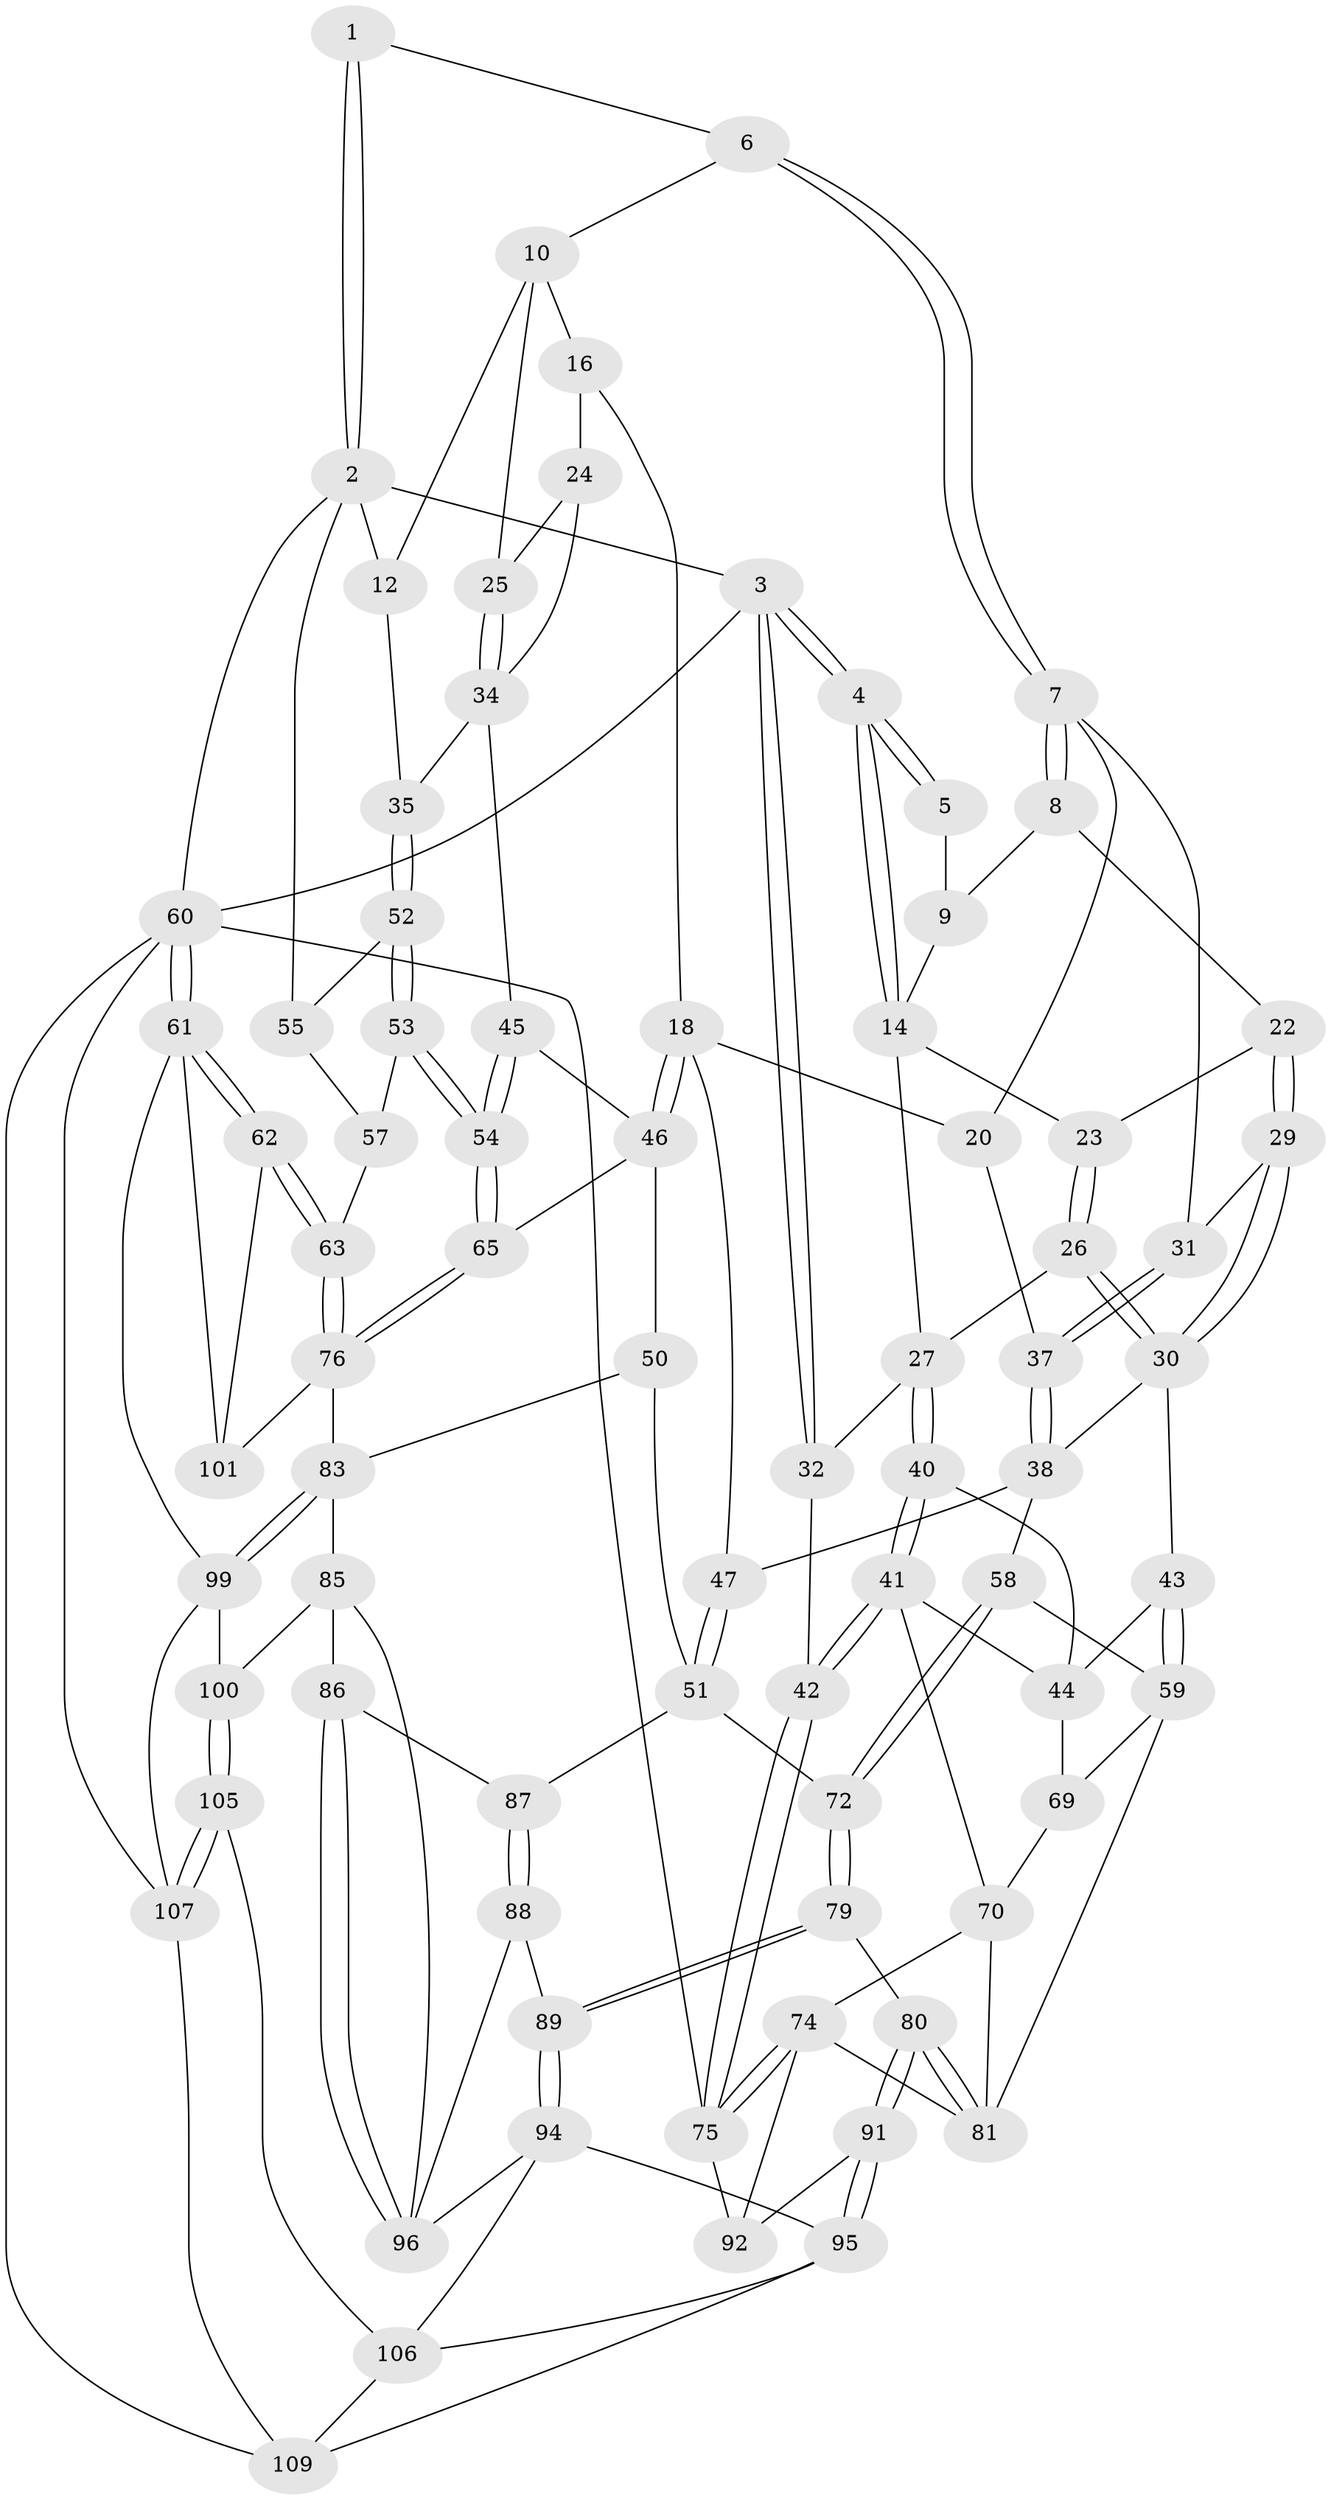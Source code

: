 // Generated by graph-tools (version 1.1) at 2025/24/03/03/25 07:24:39]
// undirected, 78 vertices, 177 edges
graph export_dot {
graph [start="1"]
  node [color=gray90,style=filled];
  1 [pos="+0.46984790566485474+0"];
  2 [pos="+1+0",super="+13"];
  3 [pos="+0+0"];
  4 [pos="+0+0"];
  5 [pos="+0.23188305080007757+0"];
  6 [pos="+0.4756019951221178+0"];
  7 [pos="+0.4329865341884537+0.0604960770825133",super="+21"];
  8 [pos="+0.30731749418045323+0.07448909233617376"];
  9 [pos="+0.2075077233324155+0.015806299670336525"];
  10 [pos="+0.6282594745921188+0.05059441441478578",super="+11"];
  12 [pos="+1+0"];
  14 [pos="+0.13348842682022014+0.07607461261745098",super="+15"];
  16 [pos="+0.6295136639321178+0.06781524279663359",super="+17"];
  18 [pos="+0.5994146673779205+0.2502040315900403",super="+19"];
  20 [pos="+0.5267224317878033+0.23099248403778025"];
  22 [pos="+0.2773266532692852+0.11375942228227919"];
  23 [pos="+0.20973212516773848+0.08127315636920787"];
  24 [pos="+0.7712457168588553+0.1193251635614928",super="+33"];
  25 [pos="+0.9181106889411348+0.018022591396565067"];
  26 [pos="+0.21492651850575611+0.19767272792042878"];
  27 [pos="+0.1462775499260036+0.20381653219506873",super="+28"];
  29 [pos="+0.27490146826414086+0.19452319504035256"];
  30 [pos="+0.24746411181115124+0.20944393084388335",super="+39"];
  31 [pos="+0.3122365812652668+0.19005969074919407"];
  32 [pos="+0+0.12583025723531124"];
  34 [pos="+0.8140102049604111+0.2567055875107028",super="+36"];
  35 [pos="+0.8479883562663055+0.33918505526331266"];
  37 [pos="+0.3768339835559691+0.24609735374919817"];
  38 [pos="+0.31387470850102056+0.35461564013180874",super="+48"];
  40 [pos="+0.07618124026473105+0.2503451993294047"];
  41 [pos="+0+0.2243403071367252",super="+67"];
  42 [pos="+0+0.21033019180181384"];
  43 [pos="+0.17422636730776495+0.3761969965205254"];
  44 [pos="+0.1704337597399966+0.3766050107517955",super="+66"];
  45 [pos="+0.7686245437256558+0.3752493195718731"];
  46 [pos="+0.7361335582640909+0.37549214700962696",super="+49"];
  47 [pos="+0.5122154425314731+0.36968754049671837"];
  50 [pos="+0.6028963181476578+0.5199542770207581"];
  51 [pos="+0.5455395144982177+0.5096225909146287",super="+71"];
  52 [pos="+0.8746879882378003+0.35107663216172014"];
  53 [pos="+0.830217497202207+0.4892111283401068"];
  54 [pos="+0.8220063701035032+0.49342795753037005"];
  55 [pos="+1+0.42276122100292296",super="+56"];
  57 [pos="+0.8429723907569183+0.4843122622125089",super="+64"];
  58 [pos="+0.32670144683483476+0.4791426505276573"];
  59 [pos="+0.28938902330185035+0.5208323169870229",super="+68"];
  60 [pos="+1+1",super="+78"];
  61 [pos="+1+1",super="+102"];
  62 [pos="+1+0.5940468685586814"];
  63 [pos="+1+0.48057253307970954"];
  65 [pos="+0.8040926013422782+0.5416817069200495"];
  69 [pos="+0.1341084926995153+0.508529561795418"];
  70 [pos="+0.05213112858766982+0.5532552708025905",super="+73"];
  72 [pos="+0.4945447214233538+0.5409723491071419"];
  74 [pos="+0+0.6853544803572416",super="+93"];
  75 [pos="+0+0.7331489847285766",super="+77"];
  76 [pos="+0.808017390554352+0.5806495451800038",super="+82"];
  79 [pos="+0.3702835510409028+0.6273538472503254"];
  80 [pos="+0.32608704831860374+0.6253935038659174"];
  81 [pos="+0.27514189377908344+0.5775954727697333",super="+90"];
  83 [pos="+0.7796677807258982+0.6407810683783923",super="+84"];
  85 [pos="+0.6265845473872039+0.6833859554555731",super="+98"];
  86 [pos="+0.5519072150951593+0.6687735146374796"];
  87 [pos="+0.5281471194473+0.6415688006973183"];
  88 [pos="+0.44635175456303583+0.7137186974635154"];
  89 [pos="+0.44296305069009195+0.7133303912837762"];
  91 [pos="+0.2902337162512567+0.8073265399431004"];
  92 [pos="+0.25867421342394636+0.7983271910189087"];
  94 [pos="+0.36243798946281547+0.7839819714898019",super="+104"];
  95 [pos="+0.29334699649352836+0.8105414830040462",super="+108"];
  96 [pos="+0.5519852573752094+0.7760937497120194",super="+97"];
  99 [pos="+0.7773537047667571+0.6681873301393796",super="+103"];
  100 [pos="+0.6851308743798868+0.7681657721318457"];
  101 [pos="+0.9804425194506432+0.6850689557149685"];
  105 [pos="+0.6762767105924758+0.8692267563178062"];
  106 [pos="+0.5470579904350678+0.8797865241148659",super="+110"];
  107 [pos="+0.7890998432822897+0.9299600322861968",super="+111"];
  109 [pos="+0.04930644540580906+1",super="+112"];
  1 -- 2;
  1 -- 2;
  1 -- 6;
  2 -- 3;
  2 -- 60;
  2 -- 12;
  2 -- 55;
  3 -- 4;
  3 -- 4;
  3 -- 32;
  3 -- 32;
  3 -- 60;
  4 -- 5;
  4 -- 5;
  4 -- 14;
  4 -- 14;
  5 -- 9;
  6 -- 7;
  6 -- 7;
  6 -- 10;
  7 -- 8;
  7 -- 8;
  7 -- 20;
  7 -- 31;
  8 -- 9;
  8 -- 22;
  9 -- 14;
  10 -- 16;
  10 -- 25;
  10 -- 12;
  12 -- 35;
  14 -- 27;
  14 -- 23;
  16 -- 24 [weight=2];
  16 -- 18;
  18 -- 46;
  18 -- 46;
  18 -- 20;
  18 -- 47;
  20 -- 37;
  22 -- 23;
  22 -- 29;
  22 -- 29;
  23 -- 26;
  23 -- 26;
  24 -- 25;
  24 -- 34;
  25 -- 34;
  25 -- 34;
  26 -- 27;
  26 -- 30;
  26 -- 30;
  27 -- 40;
  27 -- 40;
  27 -- 32;
  29 -- 30;
  29 -- 30;
  29 -- 31;
  30 -- 43;
  30 -- 38;
  31 -- 37;
  31 -- 37;
  32 -- 42;
  34 -- 35;
  34 -- 45;
  35 -- 52;
  35 -- 52;
  37 -- 38;
  37 -- 38;
  38 -- 58;
  38 -- 47;
  40 -- 41;
  40 -- 41;
  40 -- 44;
  41 -- 42;
  41 -- 42;
  41 -- 70;
  41 -- 44;
  42 -- 75;
  42 -- 75;
  43 -- 44;
  43 -- 59;
  43 -- 59;
  44 -- 69;
  45 -- 46;
  45 -- 54;
  45 -- 54;
  46 -- 65;
  46 -- 50;
  47 -- 51;
  47 -- 51;
  50 -- 51;
  50 -- 83;
  51 -- 72;
  51 -- 87;
  52 -- 53;
  52 -- 53;
  52 -- 55;
  53 -- 54;
  53 -- 54;
  53 -- 57;
  54 -- 65;
  54 -- 65;
  55 -- 57 [weight=2];
  57 -- 63;
  58 -- 59;
  58 -- 72;
  58 -- 72;
  59 -- 81;
  59 -- 69;
  60 -- 61;
  60 -- 61;
  60 -- 109;
  60 -- 107;
  60 -- 75;
  61 -- 62;
  61 -- 62;
  61 -- 101;
  61 -- 99;
  62 -- 63;
  62 -- 63;
  62 -- 101;
  63 -- 76;
  63 -- 76;
  65 -- 76;
  65 -- 76;
  69 -- 70;
  70 -- 74;
  70 -- 81;
  72 -- 79;
  72 -- 79;
  74 -- 75;
  74 -- 75;
  74 -- 92;
  74 -- 81;
  75 -- 92;
  76 -- 83;
  76 -- 101;
  79 -- 80;
  79 -- 89;
  79 -- 89;
  80 -- 81;
  80 -- 81;
  80 -- 91;
  80 -- 91;
  83 -- 99;
  83 -- 99;
  83 -- 85;
  85 -- 86;
  85 -- 96;
  85 -- 100;
  86 -- 87;
  86 -- 96;
  86 -- 96;
  87 -- 88;
  87 -- 88;
  88 -- 89;
  88 -- 96;
  89 -- 94;
  89 -- 94;
  91 -- 92;
  91 -- 95;
  91 -- 95;
  94 -- 95;
  94 -- 96;
  94 -- 106;
  95 -- 106;
  95 -- 109;
  99 -- 100;
  99 -- 107;
  100 -- 105;
  100 -- 105;
  105 -- 106;
  105 -- 107;
  105 -- 107;
  106 -- 109;
  107 -- 109;
}
